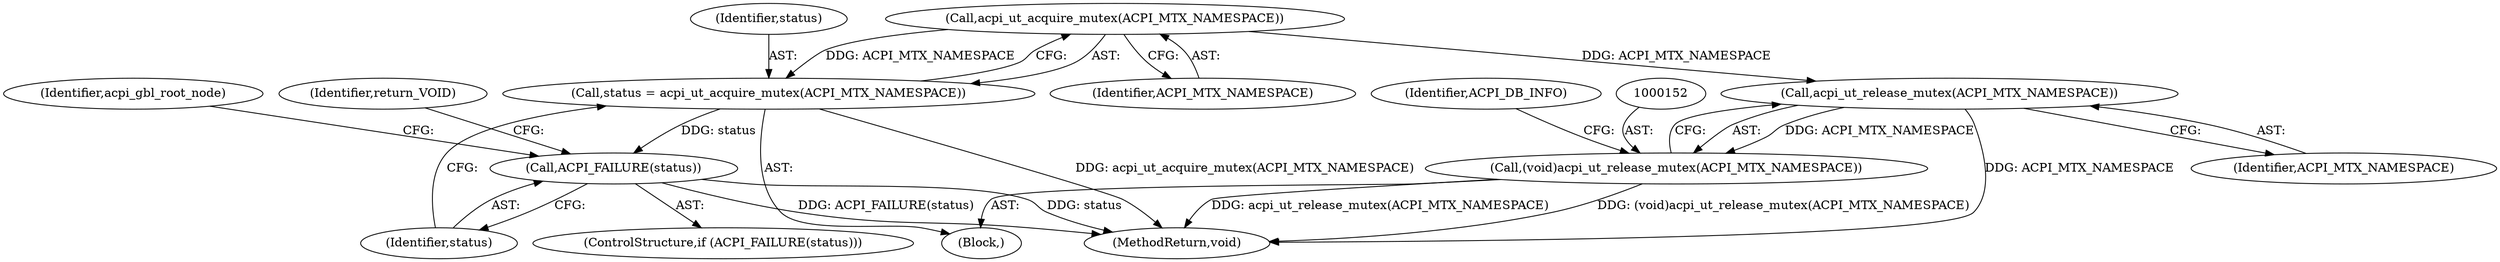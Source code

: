 digraph "0_linux_3b2d69114fefa474fca542e51119036dceb4aa6f@API" {
"1000142" [label="(Call,acpi_ut_acquire_mutex(ACPI_MTX_NAMESPACE))"];
"1000140" [label="(Call,status = acpi_ut_acquire_mutex(ACPI_MTX_NAMESPACE))"];
"1000145" [label="(Call,ACPI_FAILURE(status))"];
"1000153" [label="(Call,acpi_ut_release_mutex(ACPI_MTX_NAMESPACE))"];
"1000151" [label="(Call,(void)acpi_ut_release_mutex(ACPI_MTX_NAMESPACE))"];
"1000151" [label="(Call,(void)acpi_ut_release_mutex(ACPI_MTX_NAMESPACE))"];
"1000157" [label="(Identifier,ACPI_DB_INFO)"];
"1000142" [label="(Call,acpi_ut_acquire_mutex(ACPI_MTX_NAMESPACE))"];
"1000146" [label="(Identifier,status)"];
"1000143" [label="(Identifier,ACPI_MTX_NAMESPACE)"];
"1000148" [label="(Identifier,return_VOID)"];
"1000160" [label="(MethodReturn,void)"];
"1000145" [label="(Call,ACPI_FAILURE(status))"];
"1000140" [label="(Call,status = acpi_ut_acquire_mutex(ACPI_MTX_NAMESPACE))"];
"1000106" [label="(Block,)"];
"1000144" [label="(ControlStructure,if (ACPI_FAILURE(status)))"];
"1000153" [label="(Call,acpi_ut_release_mutex(ACPI_MTX_NAMESPACE))"];
"1000154" [label="(Identifier,ACPI_MTX_NAMESPACE)"];
"1000150" [label="(Identifier,acpi_gbl_root_node)"];
"1000141" [label="(Identifier,status)"];
"1000142" -> "1000140"  [label="AST: "];
"1000142" -> "1000143"  [label="CFG: "];
"1000143" -> "1000142"  [label="AST: "];
"1000140" -> "1000142"  [label="CFG: "];
"1000142" -> "1000140"  [label="DDG: ACPI_MTX_NAMESPACE"];
"1000142" -> "1000153"  [label="DDG: ACPI_MTX_NAMESPACE"];
"1000140" -> "1000106"  [label="AST: "];
"1000141" -> "1000140"  [label="AST: "];
"1000146" -> "1000140"  [label="CFG: "];
"1000140" -> "1000160"  [label="DDG: acpi_ut_acquire_mutex(ACPI_MTX_NAMESPACE)"];
"1000140" -> "1000145"  [label="DDG: status"];
"1000145" -> "1000144"  [label="AST: "];
"1000145" -> "1000146"  [label="CFG: "];
"1000146" -> "1000145"  [label="AST: "];
"1000148" -> "1000145"  [label="CFG: "];
"1000150" -> "1000145"  [label="CFG: "];
"1000145" -> "1000160"  [label="DDG: status"];
"1000145" -> "1000160"  [label="DDG: ACPI_FAILURE(status)"];
"1000153" -> "1000151"  [label="AST: "];
"1000153" -> "1000154"  [label="CFG: "];
"1000154" -> "1000153"  [label="AST: "];
"1000151" -> "1000153"  [label="CFG: "];
"1000153" -> "1000160"  [label="DDG: ACPI_MTX_NAMESPACE"];
"1000153" -> "1000151"  [label="DDG: ACPI_MTX_NAMESPACE"];
"1000151" -> "1000106"  [label="AST: "];
"1000152" -> "1000151"  [label="AST: "];
"1000157" -> "1000151"  [label="CFG: "];
"1000151" -> "1000160"  [label="DDG: (void)acpi_ut_release_mutex(ACPI_MTX_NAMESPACE)"];
"1000151" -> "1000160"  [label="DDG: acpi_ut_release_mutex(ACPI_MTX_NAMESPACE)"];
}
